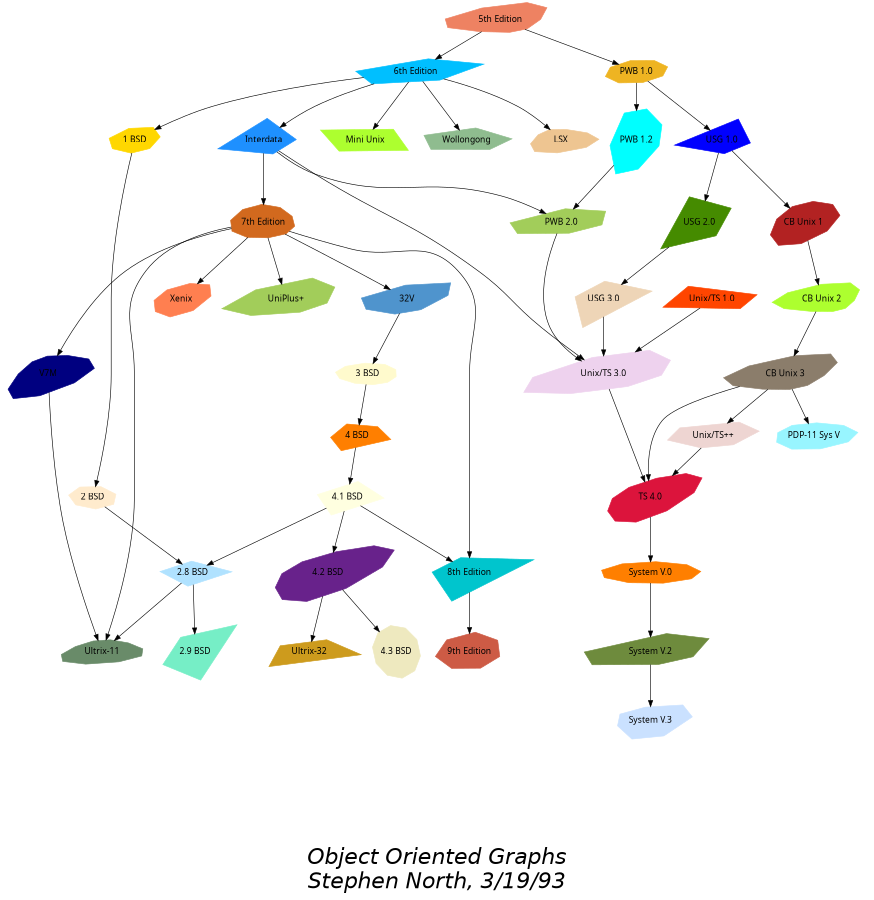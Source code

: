 # Generated Tor  2 Okt 2008 11:04:16 GMT by dot - Graphviz version 2.20.2 (Tue Jul  1 11:56:55 UTC 2008)
#
# 
# (process:2772): Pango-WARNING **: couldn't load font "Helvetica-Outline Not-Rotated 14", falling back to "Sans Not-Rotated 14", expect ugly output.
# 
# real	0m0.196s
# user	0m0.134s
# sys	0m0.039s

digraph unix {
	graph [fontname="Helvetica-Oblique", fontsize=36, label="\n\n\n\nObject Oriented Graphs\nStephen North, 3/19/93", size="6,6"];
	node [label="\N", shape=polygon, sides=4, distortion="0.0", orientation="0.0", skew="0.0", color=white, style=filled, fontname="Helvetica-Outline"];
	graph [lp="424,120",
		bb="0,0,849,1333",
		_ldraw_="F 36.000000 17 -Helvetica-Oblique c 5 -black T 424 28 0 285 22 -Object Oriented Graphs F 36.000000 17 -Helvetica-Oblique c 5 -bl\
ack T 424 -2 0 279 22 -Stephen North, 3/19/93 ",
		_draw_="c 5 -white C 5 -white P 4 0 0 0 1333 849 1333 849 0 ",
		xdotversion="1.2"];
	"5th Edition" [sides=9, distortion="0.936354", orientation=28, skew="-0.126818", color=salmon2, pos="584,563", width="1.64", height="0.62", _draw_="S 6 -filled c 7 -salmon2 C 7 -salmon2 P 9 627 563 633 579 612 586 564 578 525 564 527 553 562 547 594 546 612 551 ", _ldraw_="F 14.000000 17 -Helvetica-Outline c 5 -black T 584 555 0 50 11 -5th Edition "];
	"6th Edition" [sides=5, distortion="0.238792", orientation=11, skew="0.995935", color=deepskyblue, pos="639,517", width="1.75", height="0.54", _draw_="S 6 -filled c 11 -deepskyblue C 11 -deepskyblue P 5 702 528 650 536 583 518 598 498 661 504 ", _ldraw_="F 14.000000 17 -Helvetica-Outline c 5 -black T 639 509 0 50 11 -6th Edition "];
	"PWB 1.0" [sides=8, distortion="0.019636", orientation=79, skew="-0.440424", color=goldenrod2, pos="520,601", width="0.94", height="0.50", _draw_="S 6 -filled c 10 -goldenrod2 C 10 -goldenrod2 P 8 539 619 513 619 491 608 486 593 501 583 527 583 549 594 554 609 ", _ldraw_="F 14.000000 17 -Helvetica-Outline c 5 -black T 520 593 0 41 7 -PWB 1.0 "];
	LSX [sides=9, distortion="-0.698271", orientation=22, skew="-0.195492", color=burlywood2, pos="573,385", width="1.14", height="0.54", _draw_="S 6 -filled c 10 -burlywood2 C 10 -burlywood2 P 9 614 386 602 396 578 401 560 401 548 393 540 379 545 368 569 366 601 374 ", _ldraw_="F 14.000000 17 -Helvetica-Outline c 5 -black T 573 377 0 20 3 -LSX "];
	"1 BSD" [sides=7, distortion="0.265084", orientation=26, skew="0.403659", color=gold1, pos="659,435", width="0.81", height="0.54", _draw_="S 6 -filled c 5 -gold1 C 5 -gold1 P 7 688 440 680 454 652 453 630 438 634 422 655 416 676 422 ", _ldraw_="F 14.000000 17 -Helvetica-Outline c 5 -black T 659 427 0 30 5 -1 BSD "];
	"Mini Unix" [distortion="0.039386", orientation=2, skew="-0.461120", color=greenyellow, pos="723,512", width="0.94", height="0.50", _draw_="S 6 -filled c 11 -greenyellow C 11 -greenyellow P 4 744 530 689 529 703 494 756 495 ", _ldraw_="F 14.000000 17 -Helvetica-Outline c 5 -black T 723 504 0 43 9 -Mini Unix "];
	Wollongong [sides=5, distortion="0.228564", orientation=63, skew="-0.062846", color=darkseagreen, pos="758,606", width="1.17", height="0.53", _draw_="S 6 -filled c 12 -darkseagreen C 12 -darkseagreen P 5 766 625 719 614 725 592 780 592 800 608 ", _ldraw_="F 14.000000 17 -Helvetica-Outline c 5 -black T 758 598 0 55 10 -Wollongong "];
	Interdata [distortion="0.624013", orientation=56, skew="0.101396", color=dodgerblue1, pos="225,800", width="1.14", height="0.71", _draw_="S 6 -filled c 11 -dodgerblue1 C 11 -dodgerblue1 P 4 228 825 184 790 233 784 255 801 ", _ldraw_="F 14.000000 17 -Helvetica-Outline c 5 -black T 225 792 0 41 9 -Interdata "];
	"Unix/TS 3.0" [sides=8, distortion="0.731383", orientation=43, skew="-0.824612", color=thistle2, pos="271,730", width="2.06", height="0.74", _draw_="S 6 -filled c 8 -thistle2 C 8 -thistle2 P 8 333 745 314 757 261 749 205 726 197 710 241 708 293 716 325 729 ", _ldraw_="F 14.000000 17 -Helvetica-Outline c 5 -black T 271 722 0 55 11 -Unix/TS 3.0 "];
	"PWB 2.0" [sides=6, distortion="0.592100", orientation=34, skew="-0.719269", color=darkolivegreen3, pos="474,440", width="1.47", height="0.56", _draw_="S 6 -filled c 15 -darkolivegreen3 C 15 -darkolivegreen3 P 6 519 457 478 460 421 439 429 423 482 424 516 436 ", _ldraw_="F 14.000000 17 -Helvetica-Outline c 5 -black T 474 432 0 41 7 -PWB 2.0 "];
	"7th Edition" [sides=10, distortion="0.298417", orientation=65, skew="0.310367", color=chocolate, pos="162,836", width="1.08", height="0.64", _draw_="S 6 -filled c 9 -chocolate C 9 -chocolate P 10 196 844 182 855 160 859 137 853 123 839 125 825 142 817 167 816 189 822 199 831 ", _ldraw_="F 14.000000 17 -Helvetica-Outline c 5 -black T 162 828 0 50 11 -7th Edition "];
	"8th Edition" [distortion="-0.997093", orientation=50, skew="-0.061117", color=turquoise3, pos="399,1081", width="1.64", height="0.81", _draw_="S 6 -filled c 10 -turquoise3 C 10 -turquoise3 P 4 391 1096 364 1082 383 1052 458 1094 ", _ldraw_="F 14.000000 17 -Helvetica-Outline c 5 -black T 399 1073 0 50 11 -8th Edition "];
	"32V" [sides=7, distortion="0.878516", orientation=19, skew="0.592905", color=steelblue3, pos="100,872", width="1.25", height="0.61", _draw_="S 6 -filled c 10 -steelblue3 C 10 -steelblue3 P 7 141 877 143 894 99 891 55 874 60 859 88 852 114 858 ", _ldraw_="F 14.000000 17 -Helvetica-Outline c 5 -black T 100 864 0 19 3 -32V "];
	V7M [sides=10, distortion="-0.960249", orientation=32, skew="0.460424", color=navy, pos="49,731", width="1.25", height="0.75", _draw_="S 6 -filled c 4 -navy C 4 -navy P 10 94 737 88 748 68 751 48 751 33 744 20 731 10 714 15 704 41 707 74 722 ", _ldraw_="F 14.000000 17 -Helvetica-Outline c 5 -black T 49 723 0 22 3 -V7M "];
	"Ultrix-11" [sides=10, distortion="-0.633186", orientation=10, skew="0.333125", color=darkseagreen4, pos="49,581", width="1.22", height="0.53", _draw_="S 6 -filled c 13 -darkseagreen4 C 13 -darkseagreen4 P 10 92 574 93 585 77 595 58 599 40 597 20 589 5 577 7 566 31 562 67 565 ", _ldraw_="F 14.000000 17 -Helvetica-Outline c 5 -black T 49 573 0 39 9 -Ultrix-11 "];
	Xenix [sides=8, distortion="-0.337997", orientation=52, skew="-0.760726", color=coral, pos="100,440", width="1.00", height="0.64", _draw_="S 6 -filled c 5 -coral C 5 -coral P 8 134 459 111 460 83 452 67 438 69 424 86 417 114 425 136 444 ", _ldraw_="F 14.000000 17 -Helvetica-Outline c 5 -black T 100 432 0 26 5 -Xenix "];
	"UniPlus+" [sides=7, distortion="0.788483", orientation=39, skew="-0.526284", color=darkolivegreen3, pos="196,325", width="1.67", height="0.69", _draw_="S 6 -filled c 15 -darkolivegreen3 C 15 -darkolivegreen3 P 7 242 339 221 350 168 336 136 314 163 306 209 310 234 320 ", _ldraw_="F 14.000000 17 -Helvetica-Outline c 5 -black T 196 317 0 42 8 -UniPlus+ "];
	"9th Edition" [sides=7, distortion="0.138690", orientation=55, skew="0.554049", color=coral3, pos="646,1130", width="1.08", height="0.67", _draw_="S 6 -filled c 6 -coral3 C 6 -coral3 P 7 678 1144 652 1154 620 1144 607 1124 626 1110 658 1110 680 1124 ", _ldraw_="F 14.000000 17 -Helvetica-Outline c 5 -black T 646 1122 0 50 11 -9th Edition "];
	"2 BSD" [sides=7, distortion="-0.010661", orientation=84, skew="0.179249", color=blanchedalmond, pos="705,380", width="0.75", height="0.51", _draw_="S 6 -filled c 14 -blanchedalmond C 14 -blanchedalmond P 7 714 397 690 396 678 383 686 368 708 361 728 369 731 385 ", _ldraw_="F 14.000000 17 -Helvetica-Outline c 5 -black T 705 372 0 30 5 -2 BSD "];
	"2.8 BSD" [distortion="-0.239422", orientation=44, skew="0.053841", color=lightskyblue1, pos="752,325", width="0.97", height="0.56", _draw_="S 6 -filled c 13 -lightskyblue1 C 13 -lightskyblue1 P 4 751 342 723 327 748 305 787 326 ", _ldraw_="F 14.000000 17 -Helvetica-Outline c 5 -black T 752 317 0 39 7 -2.8 BSD "];
	"2.9 BSD" [distortion="-0.843381", orientation=70, skew="-0.601395", color=aquamarine2, pos="798,270", width="1.17", height="0.81", _draw_="S 6 -filled c 11 -aquamarine2 C 11 -aquamarine2 P 4 783 285 765 257 803 241 840 297 ", _ldraw_="F 14.000000 17 -Helvetica-Outline c 5 -black T 798 262 0 39 7 -2.9 BSD "];
	"3 BSD" [sides=10, distortion="0.251820", orientation=18, skew="-0.530618", color=lemonchiffon, pos="38,908", width="1.03", height="0.50", _draw_="S 6 -filled c 12 -lemonchiffon C 12 -lemonchiffon P 10 71 904 70 915 58 924 35 926 12 921 1 911 6 901 23 893 44 891 61 895 ", _ldraw_="F 14.000000 17 -Helvetica-Outline c 5 -black T 38 900 0 30 5 -3 BSD "];
	"4 BSD" [sides=5, distortion="-0.772300", orientation=24, skew="-0.028475", color=darkorange1, pos="104,1097", width="1.00", height="0.58", _draw_="S 6 -filled c 11 -darkorange1 C 11 -darkorange1 P 5 126 1110 93 1113 75 1095 87 1076 140 1092 ", _ldraw_="F 14.000000 17 -Helvetica-Outline c 5 -black T 104 1089 0 30 5 -4 BSD "];
	"4.1 BSD" [distortion="-0.226170", orientation=38, skew="0.504053", color=lightyellow1, pos="302,1130", width="0.97", height="0.64", _draw_="S 6 -filled c 12 -lightyellow1 C 12 -lightyellow1 P 4 312 1150 273 1134 286 1107 337 1129 ", _ldraw_="F 14.000000 17 -Helvetica-Outline c 5 -black T 302 1122 0 39 7 -4.1 BSD "];
	"4.2 BSD" [sides=10, distortion="-0.807349", orientation=50, skew="-0.908842", color=darkorchid4, pos="374,1223", width="1.64", height="0.81", _draw_="S 6 -filled c 11 -darkorchid4 C 11 -darkorchid4 P 10 433 1246 415 1250 381 1244 351 1234 333 1222 327 1208 333 1196 355 1194 390\
 1207 423 1229 ", _ldraw_="F 14.000000 17 -Helvetica-Outline c 5 -black T 374 1215 0 39 7 -4.2 BSD "];
	"4.3 BSD" [sides=10, distortion="-0.030619", orientation=76, skew="0.985021", color=lemonchiffon2, pos="474,1304", width="0.89", height="0.78", _draw_="S 6 -filled c 13 -lemonchiffon2 C 13 -lemonchiffon2 P 10 501 1317 486 1329 466 1332 450 1324 442 1309 447 1292 462 1279 482 1276\
 498 1284 506 1299 ", _ldraw_="F 14.000000 17 -Helvetica-Outline c 5 -black T 474 1296 0 39 7 -4.3 BSD "];
	"Ultrix-32" [distortion="-0.644209", orientation=21, skew="0.307836", color=goldenrod3, pos="252,1265", width="1.22", height="0.58", _draw_="S 6 -filled c 10 -goldenrod3 C 10 -goldenrod3 P 4 267 1282 227 1273 218 1244 296 1261 ", _ldraw_="F 14.000000 17 -Helvetica-Outline c 5 -black T 252 1257 0 39 9 -Ultrix-32 "];
	"PWB 1.2" [sides=7, distortion="0.640971", orientation=84, skew="-0.768455", color=cyan, pos="474,512", width="0.94", height="0.88", _draw_="S 6 -filled c 4 -cyan C 4 -cyan P 7 487 541 458 537 440 507 447 480 476 485 503 507 507 526 ", _ldraw_="F 14.000000 17 -Helvetica-Outline c 5 -black T 474 504 0 41 7 -PWB 1.2 "];
	"USG 1.0" [distortion="0.758942", orientation=42, skew="0.039886", color=blue, pos="474,656", width="1.28", height="0.69", _draw_="S 6 -filled c 4 -blue C 4 -blue P 4 490 681 428 650 476 640 502 653 ", _ldraw_="F 14.000000 17 -Helvetica-Outline c 5 -black T 474 648 0 40 7 -USG 1.0 "];
	"CB Unix 1" [sides=9, distortion="-0.348692", orientation=42, skew="0.767058", color=firebrick, pos="536,692", width="1.28", height="0.72", _draw_="S 6 -filled c 9 -firebrick C 9 -firebrick P 9 582 700 573 712 548 716 522 710 502 696 494 678 504 666 533 668 566 682 ", _ldraw_="F 14.000000 17 -Helvetica-Outline c 5 -black T 536 684 0 47 9 -CB Unix 1 "];
	"USG 2.0" [distortion="0.748625", orientation=74, skew="-0.647656", color=chartreuse4, pos="406,681", width="1.08", height="0.78", _draw_="S 6 -filled c 11 -chartreuse4 C 11 -chartreuse4 P 4 396 708 367 653 423 667 438 696 ", _ldraw_="F 14.000000 17 -Helvetica-Outline c 5 -black T 406 673 0 40 7 -USG 2.0 "];
	"CB Unix 2" [sides=10, distortion="0.851818", orientation=32, skew="-0.020120", color=greenyellow, pos="599,728", width="1.53", height="0.61", _draw_="S 6 -filled c 11 -greenyellow C 11 -greenyellow P 10 635 726 641 741 630 750 599 748 561 737 544 724 557 715 586 712 611 711 625\
 716 ", _ldraw_="F 14.000000 17 -Helvetica-Outline c 5 -black T 599 720 0 47 9 -CB Unix 2 "];
	"CB Unix 3" [sides=10, distortion="0.992237", orientation=29, skew="0.256102", color=bisque4, pos="661,764", width="1.69", height="0.68", _draw_="S 6 -filled c 7 -bisque4 C 7 -bisque4 P 10 699 762 712 778 706 788 671 786 625 774 600 760 610 750 639 746 665 746 683 750 ", _ldraw_="F 14.000000 17 -Helvetica-Outline c 5 -black T 661 756 0 47 9 -CB Unix 3 "];
	"Unix/TS++" [sides=6, distortion="0.545461", orientation=16, skew="0.313589", color=mistyrose2, pos="758,706", width="1.36", height="0.56", _draw_="S 6 -filled c 10 -mistyrose2 C 10 -mistyrose2 P 6 807 713 786 726 722 717 709 699 745 688 780 693 ", _ldraw_="F 14.000000 17 -Helvetica-Outline c 5 -black T 758 698 0 50 9 -Unix/TS++ "];
	"PDP-11 Sys V" [sides=9, distortion="-0.267769", orientation=40, skew="0.271226", color=cadetblue1, pos="723,800", width="1.47", height="0.56", _draw_="S 6 -filled c 10 -cadetblue1 C 10 -cadetblue1 P 9 776 805 759 815 726 819 697 815 680 804 678 790 696 780 731 780 764 791 ", _ldraw_="F 14.000000 17 -Helvetica-Outline c 5 -black T 723 792 0 67 12 -PDP-11 Sys V "];
	"USG 3.0" [distortion="-0.848455", orientation=44, skew="0.267152", color=bisque2, pos="339,705", width="1.36", height="0.81", _draw_="S 6 -filled c 7 -bisque2 C 7 -bisque2 P 4 340 723 310 707 318 676 388 713 ", _ldraw_="F 14.000000 17 -Helvetica-Outline c 5 -black T 339 697 0 40 7 -USG 3.0 "];
	"Unix/TS 1.0" [distortion="0.305594", orientation=75, skew="0.070516", color=orangered, pos="375,385", width="1.17", height="0.54", _draw_="S 6 -filled c 9 -orangered C 9 -orangered P 4 355 405 333 373 399 371 413 392 ", _ldraw_="F 14.000000 17 -Helvetica-Outline c 5 -black T 375 377 0 55 11 -Unix/TS 1.0 "];
	"TS 4.0" [sides=10, distortion="-0.641701", orientation=50, skew="-0.952502", color=crimson, pos="659,877", width="1.33", height="0.75", _draw_="S 6 -filled c 7 -crimson C 7 -crimson P 10 707 898 692 903 665 898 639 888 623 876 619 862 626 851 645 850 674 862 700 882 ", _ldraw_="F 14.000000 17 -Helvetica-Outline c 5 -black T 659 869 0 31 6 -TS 4.0 "];
	"System V.0" [sides=9, distortion="0.021556", orientation=26, skew="-0.729938", color=darkorange1, pos="705,932", width="1.53", height="0.50", _draw_="S 6 -filled c 11 -darkorange1 C 11 -darkorange1 P 9 760 934 745 945 711 950 674 946 651 936 654 924 681 916 719 915 750 922 ", _ldraw_="F 14.000000 17 -Helvetica-Outline c 5 -black T 705 924 0 54 10 -System V.0 "];
	"System V.2" [sides=6, distortion="0.985153", orientation=33, skew="-0.399752", color=darkolivegreen4, pos="752,987", width="1.86", height="0.64", _draw_="S 6 -filled c 15 -darkolivegreen4 C 15 -darkolivegreen4 P 6 811 1004 768 1010 685 987 693 970 760 971 795 981 ", _ldraw_="F 14.000000 17 -Helvetica-Outline c 5 -black T 752 979 0 54 10 -System V.2 "];
	"System V.3" [sides=7, distortion="-0.687574", orientation=58, skew="-0.180116", color=lightsteelblue1, pos="798,1042", width="1.39", height="0.65", _draw_="S 6 -filled c 15 -lightsteelblue1 C 15 -lightsteelblue1 P 7 837 1062 792 1059 761 1050 759 1035 776 1019 814 1023 848 1047 ", _ldraw_="F 14.000000 17 -Helvetica-Outline c 5 -black T 798 1034 0 54 10 -System V.3 "];
	"5th Edition" -> "6th Edition" [pos="e,624,529 602,548 606,544 612,540 617,536", _draw_="c 5 -black B 4 602 548 606 544 612 540 617 536 ", _hdraw_="S 5 -solid S 15 -setlinewidth(1) c 5 -black C 5 -black P 3 619 539 624 529 614 534 "];
	"5th Edition" -> "PWB 1.0" [pos="e,539,589 560,577 556,579 552,582 548,584", _draw_="c 5 -black B 4 560 577 556 579 552 582 548 584 ", _hdraw_="S 5 -solid S 15 -setlinewidth(1) c 5 -black C 5 -black P 3 546 581 539 589 549 587 "];
	"6th Edition" -> LSX [pos="e,581,401 631,501 620,479 599,437 586,410", _draw_="c 5 -black B 4 631 501 620 479 599 437 586 410 ", _hdraw_="S 5 -solid S 15 -setlinewidth(1) c 5 -black C 5 -black P 3 589 408 581 401 583 411 "];
	"6th Edition" -> "1 BSD" [pos="e,655,453 643,502 645,492 649,476 652,463", _draw_="c 5 -black B 4 643 502 645 492 649 476 652 463 ", _hdraw_="S 5 -solid S 15 -setlinewidth(1) c 5 -black C 5 -black P 3 655 464 655 453 649 462 "];
	"6th Edition" -> "Mini Unix" [pos="e,695,514 679,515 681,515 683,515 685,515", _draw_="c 5 -black B 4 679 515 681 515 683 515 685 515 ", _hdraw_="S 5 -solid S 15 -setlinewidth(1) c 5 -black C 5 -black P 3 685 518 695 514 685 512 "];
	"6th Edition" -> Wollongong [pos="e,738,591 663,535 682,550 709,570 730,585", _draw_="c 5 -black B 4 663 535 682 550 709 570 730 585 ", _hdraw_="S 5 -solid S 15 -setlinewidth(1) c 5 -black C 5 -black P 3 728 588 738 591 732 582 "];
	"6th Edition" -> Interdata [pos="e,241,789 622,529 557,573 324,732 249,783", _draw_="c 5 -black B 4 622 529 557 573 324 732 249 783 ", _hdraw_="S 5 -solid S 15 -setlinewidth(1) c 5 -black C 5 -black P 3 247 780 241 789 251 786 "];
	Interdata -> "Unix/TS 3.0" [pos="e,259,748 235,785 240,777 247,766 253,757", _draw_="c 5 -black B 4 235 785 240 777 247 766 253 757 ", _hdraw_="S 5 -solid S 15 -setlinewidth(1) c 5 -black C 5 -black P 3 256 758 259 748 251 754 "];
	Interdata -> "PWB 2.0" [pos="e,464,455 235,785 274,729 411,532 458,463", _draw_="c 5 -black B 4 235 785 274 729 411 532 458 463 ", _hdraw_="S 5 -solid S 15 -setlinewidth(1) c 5 -black C 5 -black P 3 461 465 464 455 455 461 "];
	Interdata -> "7th Edition" [pos="e,188,821 208,810 205,812 201,814 197,816", _draw_="c 5 -black B 4 208 810 205 812 201 814 197 816 ", _hdraw_="S 5 -solid S 15 -setlinewidth(1) c 5 -black C 5 -black P 3 195 813 188 821 198 819 "];
	"7th Edition" -> "8th Edition" [pos="e,378,1059 181,856 223,899 322,1001 371,1052", _draw_="c 5 -black B 4 181 856 223 899 322 1001 371 1052 ", _hdraw_="S 5 -solid S 15 -setlinewidth(1) c 5 -black C 5 -black P 3 368 1054 378 1059 373 1049 "];
	"7th Edition" -> "32V" [pos="e,119,861 136,851 133,852 130,854 128,856", _draw_="c 5 -black B 4 136 851 133 852 130 854 128 856 ", _hdraw_="S 5 -solid S 15 -setlinewidth(1) c 5 -black C 5 -black P 3 126 853 119 861 129 859 "];
	"7th Edition" -> V7M [pos="e,70,751 142,817 124,800 98,776 77,758", _draw_="c 5 -black B 4 142 817 124 800 98 776 77 758 ", _hdraw_="S 5 -solid S 15 -setlinewidth(1) c 5 -black C 5 -black P 3 80 756 70 751 75 761 "];
	"7th Edition" -> "Ultrix-11" [pos="e,57,599 153,816 133,772 84,661 61,608", _draw_="c 5 -black B 4 153 816 133 772 84 661 61 608 ", _hdraw_="S 5 -solid S 15 -setlinewidth(1) c 5 -black C 5 -black P 3 64 607 57 599 58 610 "];
	"7th Edition" -> Xenix [pos="e,103,458 159,816 149,751 116,545 105,468", _draw_="c 5 -black B 4 159 816 149 751 116 545 105 468 ", _hdraw_="S 5 -solid S 15 -setlinewidth(1) c 5 -black C 5 -black P 3 108 467 103 458 102 468 "];
	"7th Edition" -> "UniPlus+" [pos="e,195,343 163,816 169,737 188,445 194,353", _draw_="c 5 -black B 4 163 816 169 737 188 445 194 353 ", _hdraw_="S 5 -solid S 15 -setlinewidth(1) c 5 -black C 5 -black P 3 197 353 195 343 191 353 "];
	V7M -> "Ultrix-11" [pos="e,49,599 49,711 49,684 49,639 49,609", _draw_="c 5 -black B 4 49 711 49 684 49 639 49 609 ", _hdraw_="S 5 -solid S 15 -setlinewidth(1) c 5 -black C 5 -black P 3 53 609 49 599 46 609 "];
	"8th Edition" -> "9th Edition" [pos="e,609,1123 454,1092 497,1100 558,1112 599,1121", _draw_="c 5 -black B 4 454 1092 497 1100 558 1112 599 1121 ", _hdraw_="S 5 -solid S 15 -setlinewidth(1) c 5 -black C 5 -black P 3 599 1124 609 1123 600 1118 "];
	"1 BSD" -> "2 BSD" [pos="e,691,396 671,421 675,416 680,410 685,404", _draw_="c 5 -black B 4 671 421 675 416 680 410 685 404 ", _hdraw_="S 5 -solid S 15 -setlinewidth(1) c 5 -black C 5 -black P 3 688 406 691 396 682 402 "];
	"2 BSD" -> "2.8 BSD" [pos="e,742,337 718,365 724,359 730,351 735,345", _draw_="c 5 -black B 4 718 365 724 359 730 351 735 345 ", _hdraw_="S 5 -solid S 15 -setlinewidth(1) c 5 -black C 5 -black P 3 738 347 742 337 733 342 "];
	"2.8 BSD" -> "Ultrix-11" [pos="e,80,570 732,332 637,366 221,518 90,566", _draw_="c 5 -black B 4 732 332 637 366 221 518 90 566 ", _hdraw_="S 5 -solid S 15 -setlinewidth(1) c 5 -black C 5 -black P 3 88 563 80 570 91 570 "];
	"2.8 BSD" -> "2.9 BSD" [pos="e,785,286 762,313 767,307 773,300 778,294", _draw_="c 5 -black B 4 762 313 767 307 773 300 778 294 ", _hdraw_="S 5 -solid S 15 -setlinewidth(1) c 5 -black C 5 -black P 3 781 296 785 286 776 291 "];
	"32V" -> "3 BSD" [pos="e,61,894 80,884 77,886 73,888 70,889", _draw_="c 5 -black B 4 80 884 77 886 73 888 70 889 ", _hdraw_="S 5 -solid S 15 -setlinewidth(1) c 5 -black C 5 -black P 3 68 886 61 894 71 892 "];
	"3 BSD" -> "4 BSD" [pos="e,98,1079 44,925 55,958 80,1030 95,1070", _draw_="c 5 -black B 4 44 925 55 958 80 1030 95 1070 ", _hdraw_="S 5 -solid S 15 -setlinewidth(1) c 5 -black C 5 -black P 3 92 1071 98 1079 98 1068 "];
	"4 BSD" -> "4.1 BSD" [pos="e,277,1126 132,1102 168,1107 228,1118 267,1124", _draw_="c 5 -black B 4 132 1102 168 1107 228 1118 267 1124 ", _hdraw_="S 5 -solid S 15 -setlinewidth(1) c 5 -black C 5 -black P 3 267 1127 277 1126 268 1121 "];
	"4.1 BSD" -> "4.2 BSD" [pos="e,352,1194 316,1147 324,1158 335,1173 346,1186", _draw_="c 5 -black B 4 316 1147 324 1158 335 1173 346 1186 ", _hdraw_="S 5 -solid S 15 -setlinewidth(1) c 5 -black C 5 -black P 3 343 1188 352 1194 349 1184 "];
	"4.1 BSD" -> "2.8 BSD" [pos="e,744,339 309,1117 362,1024 672,468 739,348", _draw_="c 5 -black B 4 309 1117 362 1024 672 468 739 348 ", _hdraw_="S 5 -solid S 15 -setlinewidth(1) c 5 -black C 5 -black P 3 742 349 744 339 736 346 "];
	"4.1 BSD" -> "8th Edition" [pos="e,380,1090 319,1121 333,1113 354,1103 371,1094", _draw_="c 5 -black B 4 319 1121 333 1113 354 1103 371 1094 ", _hdraw_="S 5 -solid S 15 -setlinewidth(1) c 5 -black C 5 -black P 3 372 1097 380 1090 369 1091 "];
	"4.2 BSD" -> "4.3 BSD" [pos="e,452,1287 406,1249 418,1259 432,1270 444,1280", _draw_="c 5 -black B 4 406 1249 418 1259 432 1270 444 1280 ", _hdraw_="S 5 -solid S 15 -setlinewidth(1) c 5 -black C 5 -black P 3 442 1283 452 1287 447 1278 "];
	"4.2 BSD" -> "Ultrix-32" [pos="e,276,1256 348,1232 330,1238 305,1246 286,1253", _draw_="c 5 -black B 4 348 1232 330 1238 305 1246 286 1253 ", _hdraw_="S 5 -solid S 15 -setlinewidth(1) c 5 -black C 5 -black P 3 285 1250 276 1256 287 1256 "];
	"PWB 1.0" -> "PWB 1.2" [pos="e,489,541 511,583 506,574 499,561 494,550", _draw_="c 5 -black B 4 511 583 506 574 499 561 494 550 ", _hdraw_="S 5 -solid S 15 -setlinewidth(1) c 5 -black C 5 -black P 3 497 548 489 541 491 551 "];
	"PWB 1.0" -> "USG 1.0" [pos="e,484,644 507,616 502,622 496,630 491,636", _draw_="c 5 -black B 4 507 616 502 622 496 630 491 636 ", _hdraw_="S 5 -solid S 15 -setlinewidth(1) c 5 -black C 5 -black P 3 488 634 484 644 493 639 "];
	"PWB 1.2" -> "PWB 2.0" [pos="e,474,459 474,484 474,479 474,474 474,469", _draw_="c 5 -black B 4 474 484 474 479 474 474 474 469 ", _hdraw_="S 5 -solid S 15 -setlinewidth(1) c 5 -black C 5 -black P 3 478 469 474 459 471 469 "];
	"USG 1.0" -> "CB Unix 1" [pos="e,500,671 495,668 495,668 495,668 495,668", _draw_="c 5 -black B 4 495 668 495 668 495 668 495 668 ", _hdraw_="S 5 -solid S 15 -setlinewidth(1) c 5 -black C 5 -black P 3 490 669 500 671 493 663 "];
	"USG 1.0" -> "USG 2.0" [pos="e,427,673 454,663 448,665 442,667 437,669", _draw_="c 5 -black B 4 454 663 448 665 442 667 437 669 ", _hdraw_="S 5 -solid S 15 -setlinewidth(1) c 5 -black C 5 -black P 3 435 666 427 673 438 673 "];
	"CB Unix 1" -> "CB Unix 2" [pos="e,573,713 572,713 572,713 572,713 572,713", _draw_="c 5 -black B 4 572 713 572 713 572 713 572 713 ", _hdraw_="S 5 -solid S 15 -setlinewidth(1) c 5 -black C 5 -black P 3 563 717 573 713 563 710 "];
	"CB Unix 2" -> "CB Unix 3" [pos="e,633,748 633,748 633,748 633,748 633,748", _draw_="c 5 -black B 4 633 748 633 748 633 748 633 748 ", _hdraw_="S 5 -solid S 15 -setlinewidth(1) c 5 -black C 5 -black P 3 647 755 633 748 640 762 "];
	"CB Unix 3" -> "Unix/TS++" [pos="e,736,719 683,751 696,743 713,733 727,724", _draw_="c 5 -black B 4 683 751 696 743 713 733 727 724 ", _hdraw_="S 5 -solid S 15 -setlinewidth(1) c 5 -black C 5 -black P 3 729 727 736 719 726 721 "];
	"CB Unix 3" -> "PDP-11 Sys V" [pos="e,703,788 703,788 703,788 703,788 703,788", _draw_="c 5 -black B 4 703 788 703 788 703 788 703 788 ", _hdraw_="S 5 -solid S 15 -setlinewidth(1) c 5 -black C 5 -black P 3 717 795 703 788 710 802 "];
	"USG 2.0" -> "USG 3.0" [pos="e,359,698 386,688 380,690 374,692 369,694", _draw_="c 5 -black B 4 386 688 380 690 374 692 369 694 ", _hdraw_="S 5 -solid S 15 -setlinewidth(1) c 5 -black C 5 -black P 3 367 691 359 698 370 698 "];
	"USG 3.0" -> "Unix/TS 3.0" [pos="e,301,719 319,712 316,713 313,714 311,715", _draw_="c 5 -black B 4 319 712 316 713 313 714 311 715 ", _hdraw_="S 5 -solid S 15 -setlinewidth(1) c 5 -black C 5 -black P 3 309 712 301 719 312 719 "];
	"PWB 2.0" -> "Unix/TS 3.0" [pos="e,282,714 463,455 431,502 329,648 288,706", _draw_="c 5 -black B 4 463 455 431 502 329 648 288 706 ", _hdraw_="S 5 -solid S 15 -setlinewidth(1) c 5 -black C 5 -black P 3 285 704 282 714 291 708 "];
	"Unix/TS 1.0" -> "Unix/TS 3.0" [pos="e,276,713 370,401 354,456 300,635 279,703", _draw_="c 5 -black B 4 370 401 354 456 300 635 279 703 ", _hdraw_="S 5 -solid S 15 -setlinewidth(1) c 5 -black C 5 -black P 3 276 702 276 713 282 704 "];
	"Unix/TS 3.0" -> "TS 4.0" [pos="e,619,862 325,750 400,779 537,830 610,858", _draw_="c 5 -black B 4 325 750 400 779 537 830 610 858 ", _hdraw_="S 5 -solid S 15 -setlinewidth(1) c 5 -black C 5 -black P 3 608 861 619 862 611 855 "];
	"Unix/TS++" -> "TS 4.0" [pos="e,669,860 749,721 732,750 695,814 674,851", _draw_="c 5 -black B 4 749 721 732 750 695 814 674 851 ", _hdraw_="S 5 -solid S 15 -setlinewidth(1) c 5 -black C 5 -black P 3 671 850 669 860 677 853 "];
	"CB Unix 3" -> "TS 4.0" [pos="e,659,856 661,784 660,801 660,826 659,846", _draw_="c 5 -black B 4 661 784 660 801 660 826 659 846 ", _hdraw_="S 5 -solid S 15 -setlinewidth(1) c 5 -black C 5 -black P 3 656 846 659 856 663 846 "];
	"TS 4.0" -> "System V.0" [pos="e,691,915 679,901 681,903 683,905 684,907", _draw_="c 5 -black B 4 679 901 681 903 683 905 684 907 ", _hdraw_="S 5 -solid S 15 -setlinewidth(1) c 5 -black C 5 -black P 3 682 910 691 915 687 905 "];
	"System V.0" -> "System V.2" [pos="e,738,970 719,949 723,953 727,958 731,963", _draw_="c 5 -black B 4 719 949 723 953 727 958 731 963 ", _hdraw_="S 5 -solid S 15 -setlinewidth(1) c 5 -black C 5 -black P 3 728 965 738 970 733 960 "];
	"System V.2" -> "System V.3" [pos="e,779,1019 771,1010 771,1010 772,1011 772,1011", _draw_="c 5 -black B 4 771 1010 771 1010 772 1011 772 1011 ", _hdraw_="S 5 -solid S 15 -setlinewidth(1) c 5 -black C 5 -black P 3 770 1014 779 1019 775 1009 "];
}
